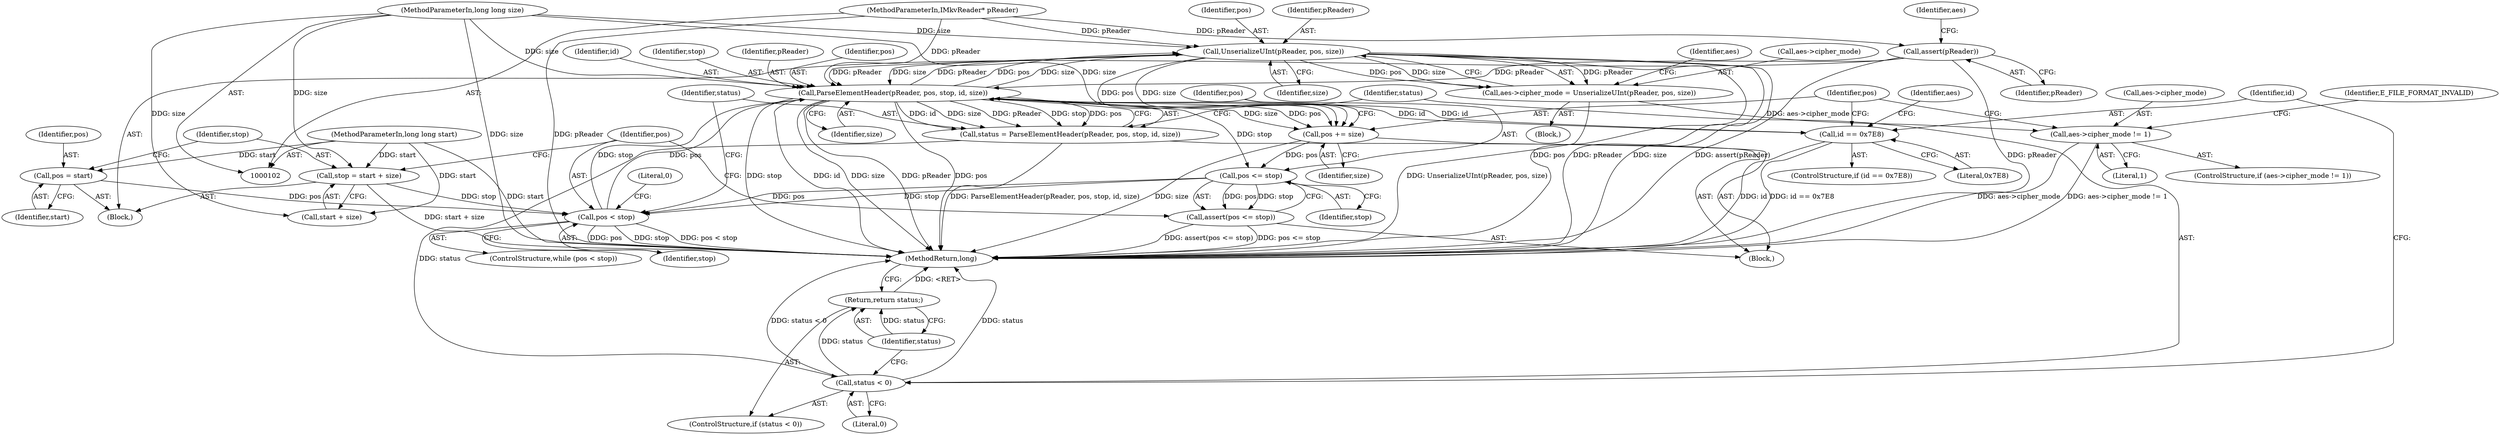 digraph "1_Android_cc274e2abe8b2a6698a5c47d8aa4bb45f1f9538d_47@pointer" {
"1000153" [label="(Call,UnserializeUInt(pReader, pos, size))"];
"1000132" [label="(Call,ParseElementHeader(pReader, pos, stop, id, size))"];
"1000153" [label="(Call,UnserializeUInt(pReader, pos, size))"];
"1000105" [label="(MethodParameterIn,IMkvReader* pReader)"];
"1000104" [label="(MethodParameterIn,long long size)"];
"1000108" [label="(Call,assert(pReader))"];
"1000123" [label="(Call,pos < stop)"];
"1000113" [label="(Call,pos = start)"];
"1000103" [label="(MethodParameterIn,long long start)"];
"1000169" [label="(Call,pos <= stop)"];
"1000165" [label="(Call,pos += size)"];
"1000117" [label="(Call,stop = start + size)"];
"1000145" [label="(Call,id == 0x7E8)"];
"1000130" [label="(Call,status = ParseElementHeader(pReader, pos, stop, id, size))"];
"1000139" [label="(Call,status < 0)"];
"1000142" [label="(Return,return status;)"];
"1000149" [label="(Call,aes->cipher_mode = UnserializeUInt(pReader, pos, size))"];
"1000158" [label="(Call,aes->cipher_mode != 1)"];
"1000168" [label="(Call,assert(pos <= stop))"];
"1000139" [label="(Call,status < 0)"];
"1000166" [label="(Identifier,pos)"];
"1000126" [label="(Block,)"];
"1000122" [label="(ControlStructure,while (pos < stop))"];
"1000151" [label="(Identifier,aes)"];
"1000137" [label="(Identifier,size)"];
"1000130" [label="(Call,status = ParseElementHeader(pReader, pos, stop, id, size))"];
"1000167" [label="(Identifier,size)"];
"1000143" [label="(Identifier,status)"];
"1000155" [label="(Identifier,pos)"];
"1000157" [label="(ControlStructure,if (aes->cipher_mode != 1))"];
"1000104" [label="(MethodParameterIn,long long size)"];
"1000117" [label="(Call,stop = start + size)"];
"1000109" [label="(Identifier,pReader)"];
"1000111" [label="(Identifier,aes)"];
"1000171" [label="(Identifier,stop)"];
"1000140" [label="(Identifier,status)"];
"1000165" [label="(Call,pos += size)"];
"1000141" [label="(Literal,0)"];
"1000113" [label="(Call,pos = start)"];
"1000156" [label="(Identifier,size)"];
"1000142" [label="(Return,return status;)"];
"1000119" [label="(Call,start + size)"];
"1000118" [label="(Identifier,stop)"];
"1000136" [label="(Identifier,id)"];
"1000138" [label="(ControlStructure,if (status < 0))"];
"1000135" [label="(Identifier,stop)"];
"1000169" [label="(Call,pos <= stop)"];
"1000108" [label="(Call,assert(pReader))"];
"1000147" [label="(Literal,0x7E8)"];
"1000148" [label="(Block,)"];
"1000160" [label="(Identifier,aes)"];
"1000146" [label="(Identifier,id)"];
"1000124" [label="(Identifier,pos)"];
"1000153" [label="(Call,UnserializeUInt(pReader, pos, size))"];
"1000133" [label="(Identifier,pReader)"];
"1000131" [label="(Identifier,status)"];
"1000107" [label="(Block,)"];
"1000159" [label="(Call,aes->cipher_mode)"];
"1000125" [label="(Identifier,stop)"];
"1000162" [label="(Literal,1)"];
"1000168" [label="(Call,assert(pos <= stop))"];
"1000103" [label="(MethodParameterIn,long long start)"];
"1000149" [label="(Call,aes->cipher_mode = UnserializeUInt(pReader, pos, size))"];
"1000164" [label="(Identifier,E_FILE_FORMAT_INVALID)"];
"1000154" [label="(Identifier,pReader)"];
"1000115" [label="(Identifier,start)"];
"1000134" [label="(Identifier,pos)"];
"1000174" [label="(MethodReturn,long)"];
"1000132" [label="(Call,ParseElementHeader(pReader, pos, stop, id, size))"];
"1000114" [label="(Identifier,pos)"];
"1000170" [label="(Identifier,pos)"];
"1000145" [label="(Call,id == 0x7E8)"];
"1000173" [label="(Literal,0)"];
"1000105" [label="(MethodParameterIn,IMkvReader* pReader)"];
"1000150" [label="(Call,aes->cipher_mode)"];
"1000158" [label="(Call,aes->cipher_mode != 1)"];
"1000123" [label="(Call,pos < stop)"];
"1000144" [label="(ControlStructure,if (id == 0x7E8))"];
"1000153" -> "1000149"  [label="AST: "];
"1000153" -> "1000156"  [label="CFG: "];
"1000154" -> "1000153"  [label="AST: "];
"1000155" -> "1000153"  [label="AST: "];
"1000156" -> "1000153"  [label="AST: "];
"1000149" -> "1000153"  [label="CFG: "];
"1000153" -> "1000174"  [label="DDG: pReader"];
"1000153" -> "1000174"  [label="DDG: size"];
"1000153" -> "1000174"  [label="DDG: pos"];
"1000153" -> "1000132"  [label="DDG: pReader"];
"1000153" -> "1000132"  [label="DDG: size"];
"1000153" -> "1000149"  [label="DDG: pReader"];
"1000153" -> "1000149"  [label="DDG: pos"];
"1000153" -> "1000149"  [label="DDG: size"];
"1000132" -> "1000153"  [label="DDG: pReader"];
"1000132" -> "1000153"  [label="DDG: pos"];
"1000132" -> "1000153"  [label="DDG: size"];
"1000105" -> "1000153"  [label="DDG: pReader"];
"1000104" -> "1000153"  [label="DDG: size"];
"1000153" -> "1000165"  [label="DDG: size"];
"1000153" -> "1000165"  [label="DDG: pos"];
"1000132" -> "1000130"  [label="AST: "];
"1000132" -> "1000137"  [label="CFG: "];
"1000133" -> "1000132"  [label="AST: "];
"1000134" -> "1000132"  [label="AST: "];
"1000135" -> "1000132"  [label="AST: "];
"1000136" -> "1000132"  [label="AST: "];
"1000137" -> "1000132"  [label="AST: "];
"1000130" -> "1000132"  [label="CFG: "];
"1000132" -> "1000174"  [label="DDG: pReader"];
"1000132" -> "1000174"  [label="DDG: pos"];
"1000132" -> "1000174"  [label="DDG: stop"];
"1000132" -> "1000174"  [label="DDG: id"];
"1000132" -> "1000174"  [label="DDG: size"];
"1000132" -> "1000130"  [label="DDG: id"];
"1000132" -> "1000130"  [label="DDG: size"];
"1000132" -> "1000130"  [label="DDG: pReader"];
"1000132" -> "1000130"  [label="DDG: stop"];
"1000132" -> "1000130"  [label="DDG: pos"];
"1000108" -> "1000132"  [label="DDG: pReader"];
"1000105" -> "1000132"  [label="DDG: pReader"];
"1000123" -> "1000132"  [label="DDG: pos"];
"1000123" -> "1000132"  [label="DDG: stop"];
"1000145" -> "1000132"  [label="DDG: id"];
"1000104" -> "1000132"  [label="DDG: size"];
"1000132" -> "1000145"  [label="DDG: id"];
"1000132" -> "1000165"  [label="DDG: size"];
"1000132" -> "1000165"  [label="DDG: pos"];
"1000132" -> "1000169"  [label="DDG: stop"];
"1000105" -> "1000102"  [label="AST: "];
"1000105" -> "1000174"  [label="DDG: pReader"];
"1000105" -> "1000108"  [label="DDG: pReader"];
"1000104" -> "1000102"  [label="AST: "];
"1000104" -> "1000174"  [label="DDG: size"];
"1000104" -> "1000117"  [label="DDG: size"];
"1000104" -> "1000119"  [label="DDG: size"];
"1000104" -> "1000165"  [label="DDG: size"];
"1000108" -> "1000107"  [label="AST: "];
"1000108" -> "1000109"  [label="CFG: "];
"1000109" -> "1000108"  [label="AST: "];
"1000111" -> "1000108"  [label="CFG: "];
"1000108" -> "1000174"  [label="DDG: assert(pReader)"];
"1000108" -> "1000174"  [label="DDG: pReader"];
"1000123" -> "1000122"  [label="AST: "];
"1000123" -> "1000125"  [label="CFG: "];
"1000124" -> "1000123"  [label="AST: "];
"1000125" -> "1000123"  [label="AST: "];
"1000131" -> "1000123"  [label="CFG: "];
"1000173" -> "1000123"  [label="CFG: "];
"1000123" -> "1000174"  [label="DDG: stop"];
"1000123" -> "1000174"  [label="DDG: pos < stop"];
"1000123" -> "1000174"  [label="DDG: pos"];
"1000113" -> "1000123"  [label="DDG: pos"];
"1000169" -> "1000123"  [label="DDG: pos"];
"1000169" -> "1000123"  [label="DDG: stop"];
"1000117" -> "1000123"  [label="DDG: stop"];
"1000113" -> "1000107"  [label="AST: "];
"1000113" -> "1000115"  [label="CFG: "];
"1000114" -> "1000113"  [label="AST: "];
"1000115" -> "1000113"  [label="AST: "];
"1000118" -> "1000113"  [label="CFG: "];
"1000103" -> "1000113"  [label="DDG: start"];
"1000103" -> "1000102"  [label="AST: "];
"1000103" -> "1000174"  [label="DDG: start"];
"1000103" -> "1000117"  [label="DDG: start"];
"1000103" -> "1000119"  [label="DDG: start"];
"1000169" -> "1000168"  [label="AST: "];
"1000169" -> "1000171"  [label="CFG: "];
"1000170" -> "1000169"  [label="AST: "];
"1000171" -> "1000169"  [label="AST: "];
"1000168" -> "1000169"  [label="CFG: "];
"1000169" -> "1000168"  [label="DDG: pos"];
"1000169" -> "1000168"  [label="DDG: stop"];
"1000165" -> "1000169"  [label="DDG: pos"];
"1000165" -> "1000126"  [label="AST: "];
"1000165" -> "1000167"  [label="CFG: "];
"1000166" -> "1000165"  [label="AST: "];
"1000167" -> "1000165"  [label="AST: "];
"1000170" -> "1000165"  [label="CFG: "];
"1000165" -> "1000174"  [label="DDG: size"];
"1000117" -> "1000107"  [label="AST: "];
"1000117" -> "1000119"  [label="CFG: "];
"1000118" -> "1000117"  [label="AST: "];
"1000119" -> "1000117"  [label="AST: "];
"1000124" -> "1000117"  [label="CFG: "];
"1000117" -> "1000174"  [label="DDG: start + size"];
"1000145" -> "1000144"  [label="AST: "];
"1000145" -> "1000147"  [label="CFG: "];
"1000146" -> "1000145"  [label="AST: "];
"1000147" -> "1000145"  [label="AST: "];
"1000151" -> "1000145"  [label="CFG: "];
"1000166" -> "1000145"  [label="CFG: "];
"1000145" -> "1000174"  [label="DDG: id"];
"1000145" -> "1000174"  [label="DDG: id == 0x7E8"];
"1000130" -> "1000126"  [label="AST: "];
"1000131" -> "1000130"  [label="AST: "];
"1000140" -> "1000130"  [label="CFG: "];
"1000130" -> "1000174"  [label="DDG: ParseElementHeader(pReader, pos, stop, id, size)"];
"1000130" -> "1000139"  [label="DDG: status"];
"1000139" -> "1000138"  [label="AST: "];
"1000139" -> "1000141"  [label="CFG: "];
"1000140" -> "1000139"  [label="AST: "];
"1000141" -> "1000139"  [label="AST: "];
"1000143" -> "1000139"  [label="CFG: "];
"1000146" -> "1000139"  [label="CFG: "];
"1000139" -> "1000174"  [label="DDG: status"];
"1000139" -> "1000174"  [label="DDG: status < 0"];
"1000139" -> "1000142"  [label="DDG: status"];
"1000142" -> "1000138"  [label="AST: "];
"1000142" -> "1000143"  [label="CFG: "];
"1000143" -> "1000142"  [label="AST: "];
"1000174" -> "1000142"  [label="CFG: "];
"1000142" -> "1000174"  [label="DDG: <RET>"];
"1000143" -> "1000142"  [label="DDG: status"];
"1000149" -> "1000148"  [label="AST: "];
"1000150" -> "1000149"  [label="AST: "];
"1000160" -> "1000149"  [label="CFG: "];
"1000149" -> "1000174"  [label="DDG: UnserializeUInt(pReader, pos, size)"];
"1000149" -> "1000158"  [label="DDG: aes->cipher_mode"];
"1000158" -> "1000157"  [label="AST: "];
"1000158" -> "1000162"  [label="CFG: "];
"1000159" -> "1000158"  [label="AST: "];
"1000162" -> "1000158"  [label="AST: "];
"1000164" -> "1000158"  [label="CFG: "];
"1000166" -> "1000158"  [label="CFG: "];
"1000158" -> "1000174"  [label="DDG: aes->cipher_mode"];
"1000158" -> "1000174"  [label="DDG: aes->cipher_mode != 1"];
"1000168" -> "1000126"  [label="AST: "];
"1000124" -> "1000168"  [label="CFG: "];
"1000168" -> "1000174"  [label="DDG: pos <= stop"];
"1000168" -> "1000174"  [label="DDG: assert(pos <= stop)"];
}
